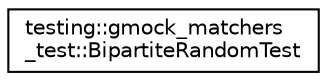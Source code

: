 digraph "类继承关系图"
{
  edge [fontname="Helvetica",fontsize="10",labelfontname="Helvetica",labelfontsize="10"];
  node [fontname="Helvetica",fontsize="10",shape=record];
  rankdir="LR";
  Node0 [label="testing::gmock_matchers\l_test::BipartiteRandomTest",height=0.2,width=0.4,color="black", fillcolor="white", style="filled",URL="$classtesting_1_1gmock__matchers__test_1_1_bipartite_random_test.html"];
}
